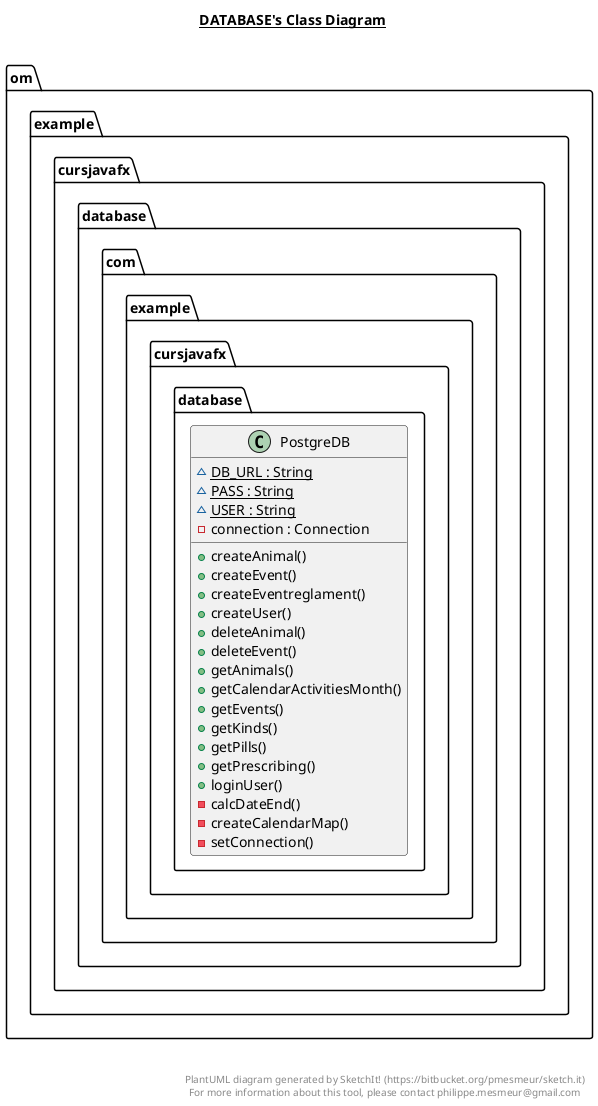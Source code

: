 @startuml

title __DATABASE's Class Diagram__\n


    namespace om.example.cursjavafx {
      namespace database {
        class com.example.cursjavafx.database.PostgreDB {
            {static} ~ DB_URL : String
            {static} ~ PASS : String
            {static} ~ USER : String
            - connection : Connection
            + createAnimal()
            + createEvent()
            + createEventreglament()
            + createUser()
            + deleteAnimal()
            + deleteEvent()
            + getAnimals()
            + getCalendarActivitiesMonth()
            + getEvents()
            + getKinds()
            + getPills()
            + getPrescribing()
            + loginUser()
            - calcDateEnd()
            - createCalendarMap()
            - setConnection()
        }
      }
    }

  



right footer


PlantUML diagram generated by SketchIt! (https://bitbucket.org/pmesmeur/sketch.it)
For more information about this tool, please contact philippe.mesmeur@gmail.com
endfooter

@enduml
